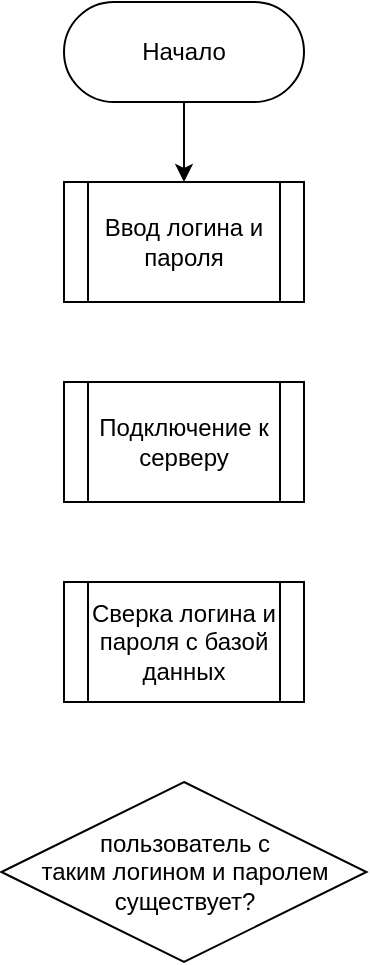 <mxfile version="20.6.2" type="device"><diagram id="rcr_Eq3juf97bwKqYEqL" name="Page-1"><mxGraphModel dx="605" dy="516" grid="1" gridSize="10" guides="1" tooltips="1" connect="1" arrows="1" fold="1" page="1" pageScale="1" pageWidth="827" pageHeight="1169" math="0" shadow="0"><root><mxCell id="0"/><mxCell id="1" parent="0"/><mxCell id="R34uAIMvvHd7tjv8s8Cc-1" value="Начало" style="rounded=1;whiteSpace=wrap;html=1;arcSize=50;" vertex="1" parent="1"><mxGeometry x="220" y="30" width="120" height="50" as="geometry"/></mxCell><mxCell id="R34uAIMvvHd7tjv8s8Cc-2" style="edgeStyle=orthogonalEdgeStyle;rounded=0;orthogonalLoop=1;jettySize=auto;html=1;exitX=0.5;exitY=1;exitDx=0;exitDy=0;" edge="1" parent="1" source="R34uAIMvvHd7tjv8s8Cc-1" target="R34uAIMvvHd7tjv8s8Cc-1"><mxGeometry relative="1" as="geometry"/></mxCell><mxCell id="R34uAIMvvHd7tjv8s8Cc-3" value="Ввод логина и пароля" style="shape=process;whiteSpace=wrap;html=1;backgroundOutline=1;" vertex="1" parent="1"><mxGeometry x="220" y="120" width="120" height="60" as="geometry"/></mxCell><mxCell id="R34uAIMvvHd7tjv8s8Cc-4" value="Подключение к серверу" style="shape=process;whiteSpace=wrap;html=1;backgroundOutline=1;" vertex="1" parent="1"><mxGeometry x="220" y="220" width="120" height="60" as="geometry"/></mxCell><mxCell id="R34uAIMvvHd7tjv8s8Cc-5" value="Сверка логина и пароля с базой данных" style="shape=process;whiteSpace=wrap;html=1;backgroundOutline=1;" vertex="1" parent="1"><mxGeometry x="220" y="320" width="120" height="60" as="geometry"/></mxCell><mxCell id="R34uAIMvvHd7tjv8s8Cc-6" value="пользователь с &lt;br&gt;таким логином и паролем&lt;br&gt;существует?" style="rhombus;whiteSpace=wrap;html=1;" vertex="1" parent="1"><mxGeometry x="188.75" y="420" width="182.5" height="90" as="geometry"/></mxCell><mxCell id="R34uAIMvvHd7tjv8s8Cc-7" value="" style="endArrow=classic;html=1;rounded=0;entryX=0.5;entryY=0;entryDx=0;entryDy=0;" edge="1" parent="1" target="R34uAIMvvHd7tjv8s8Cc-3"><mxGeometry width="50" height="50" relative="1" as="geometry"><mxPoint x="280" y="80" as="sourcePoint"/><mxPoint x="340" y="150" as="targetPoint"/></mxGeometry></mxCell></root></mxGraphModel></diagram></mxfile>